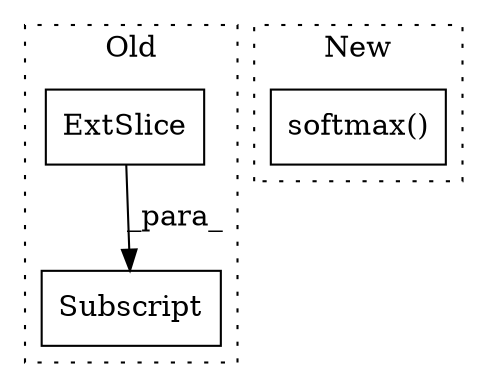 digraph G {
subgraph cluster0 {
1 [label="ExtSlice" a="85" s="5290" l="13" shape="box"];
3 [label="Subscript" a="63" s="5290,0" l="138,0" shape="box"];
label = "Old";
style="dotted";
}
subgraph cluster1 {
2 [label="softmax()" a="75" s="5076,5104" l="22,1" shape="box"];
label = "New";
style="dotted";
}
1 -> 3 [label="_para_"];
}
